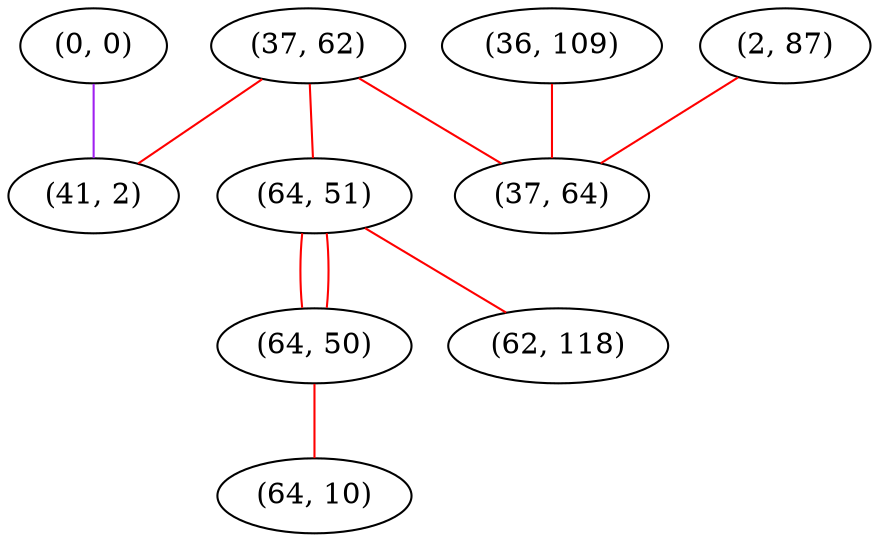 graph "" {
"(37, 62)";
"(36, 109)";
"(0, 0)";
"(41, 2)";
"(64, 51)";
"(64, 50)";
"(62, 118)";
"(2, 87)";
"(64, 10)";
"(37, 64)";
"(37, 62)" -- "(41, 2)"  [color=red, key=0, weight=1];
"(37, 62)" -- "(64, 51)"  [color=red, key=0, weight=1];
"(37, 62)" -- "(37, 64)"  [color=red, key=0, weight=1];
"(36, 109)" -- "(37, 64)"  [color=red, key=0, weight=1];
"(0, 0)" -- "(41, 2)"  [color=purple, key=0, weight=4];
"(64, 51)" -- "(64, 50)"  [color=red, key=0, weight=1];
"(64, 51)" -- "(64, 50)"  [color=red, key=1, weight=1];
"(64, 51)" -- "(62, 118)"  [color=red, key=0, weight=1];
"(64, 50)" -- "(64, 10)"  [color=red, key=0, weight=1];
"(2, 87)" -- "(37, 64)"  [color=red, key=0, weight=1];
}
